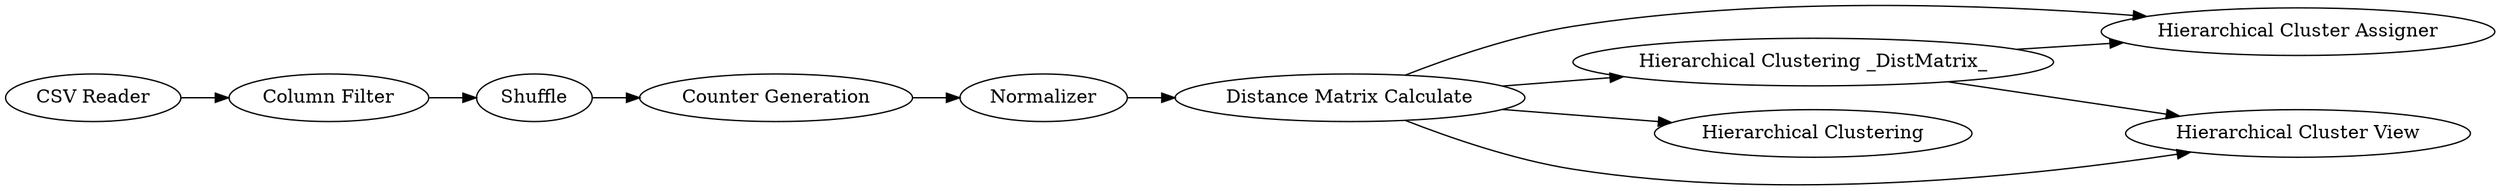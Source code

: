 digraph {
	6 -> 3
	9 -> 16
	9 -> 3
	14 -> 8
	8 -> 9
	1 -> 15
	6 -> 10
	2 -> 14
	9 -> 10
	9 -> 6
	15 -> 2
	16 [label="Hierarchical Clustering"]
	1 [label="CSV Reader"]
	9 [label="Distance Matrix Calculate"]
	6 [label="Hierarchical Clustering _DistMatrix_"]
	15 [label="Column Filter"]
	8 [label=Normalizer]
	14 [label="Counter Generation"]
	3 [label="Hierarchical Cluster Assigner"]
	2 [label=Shuffle]
	10 [label="Hierarchical Cluster View"]
	rankdir=LR
}

